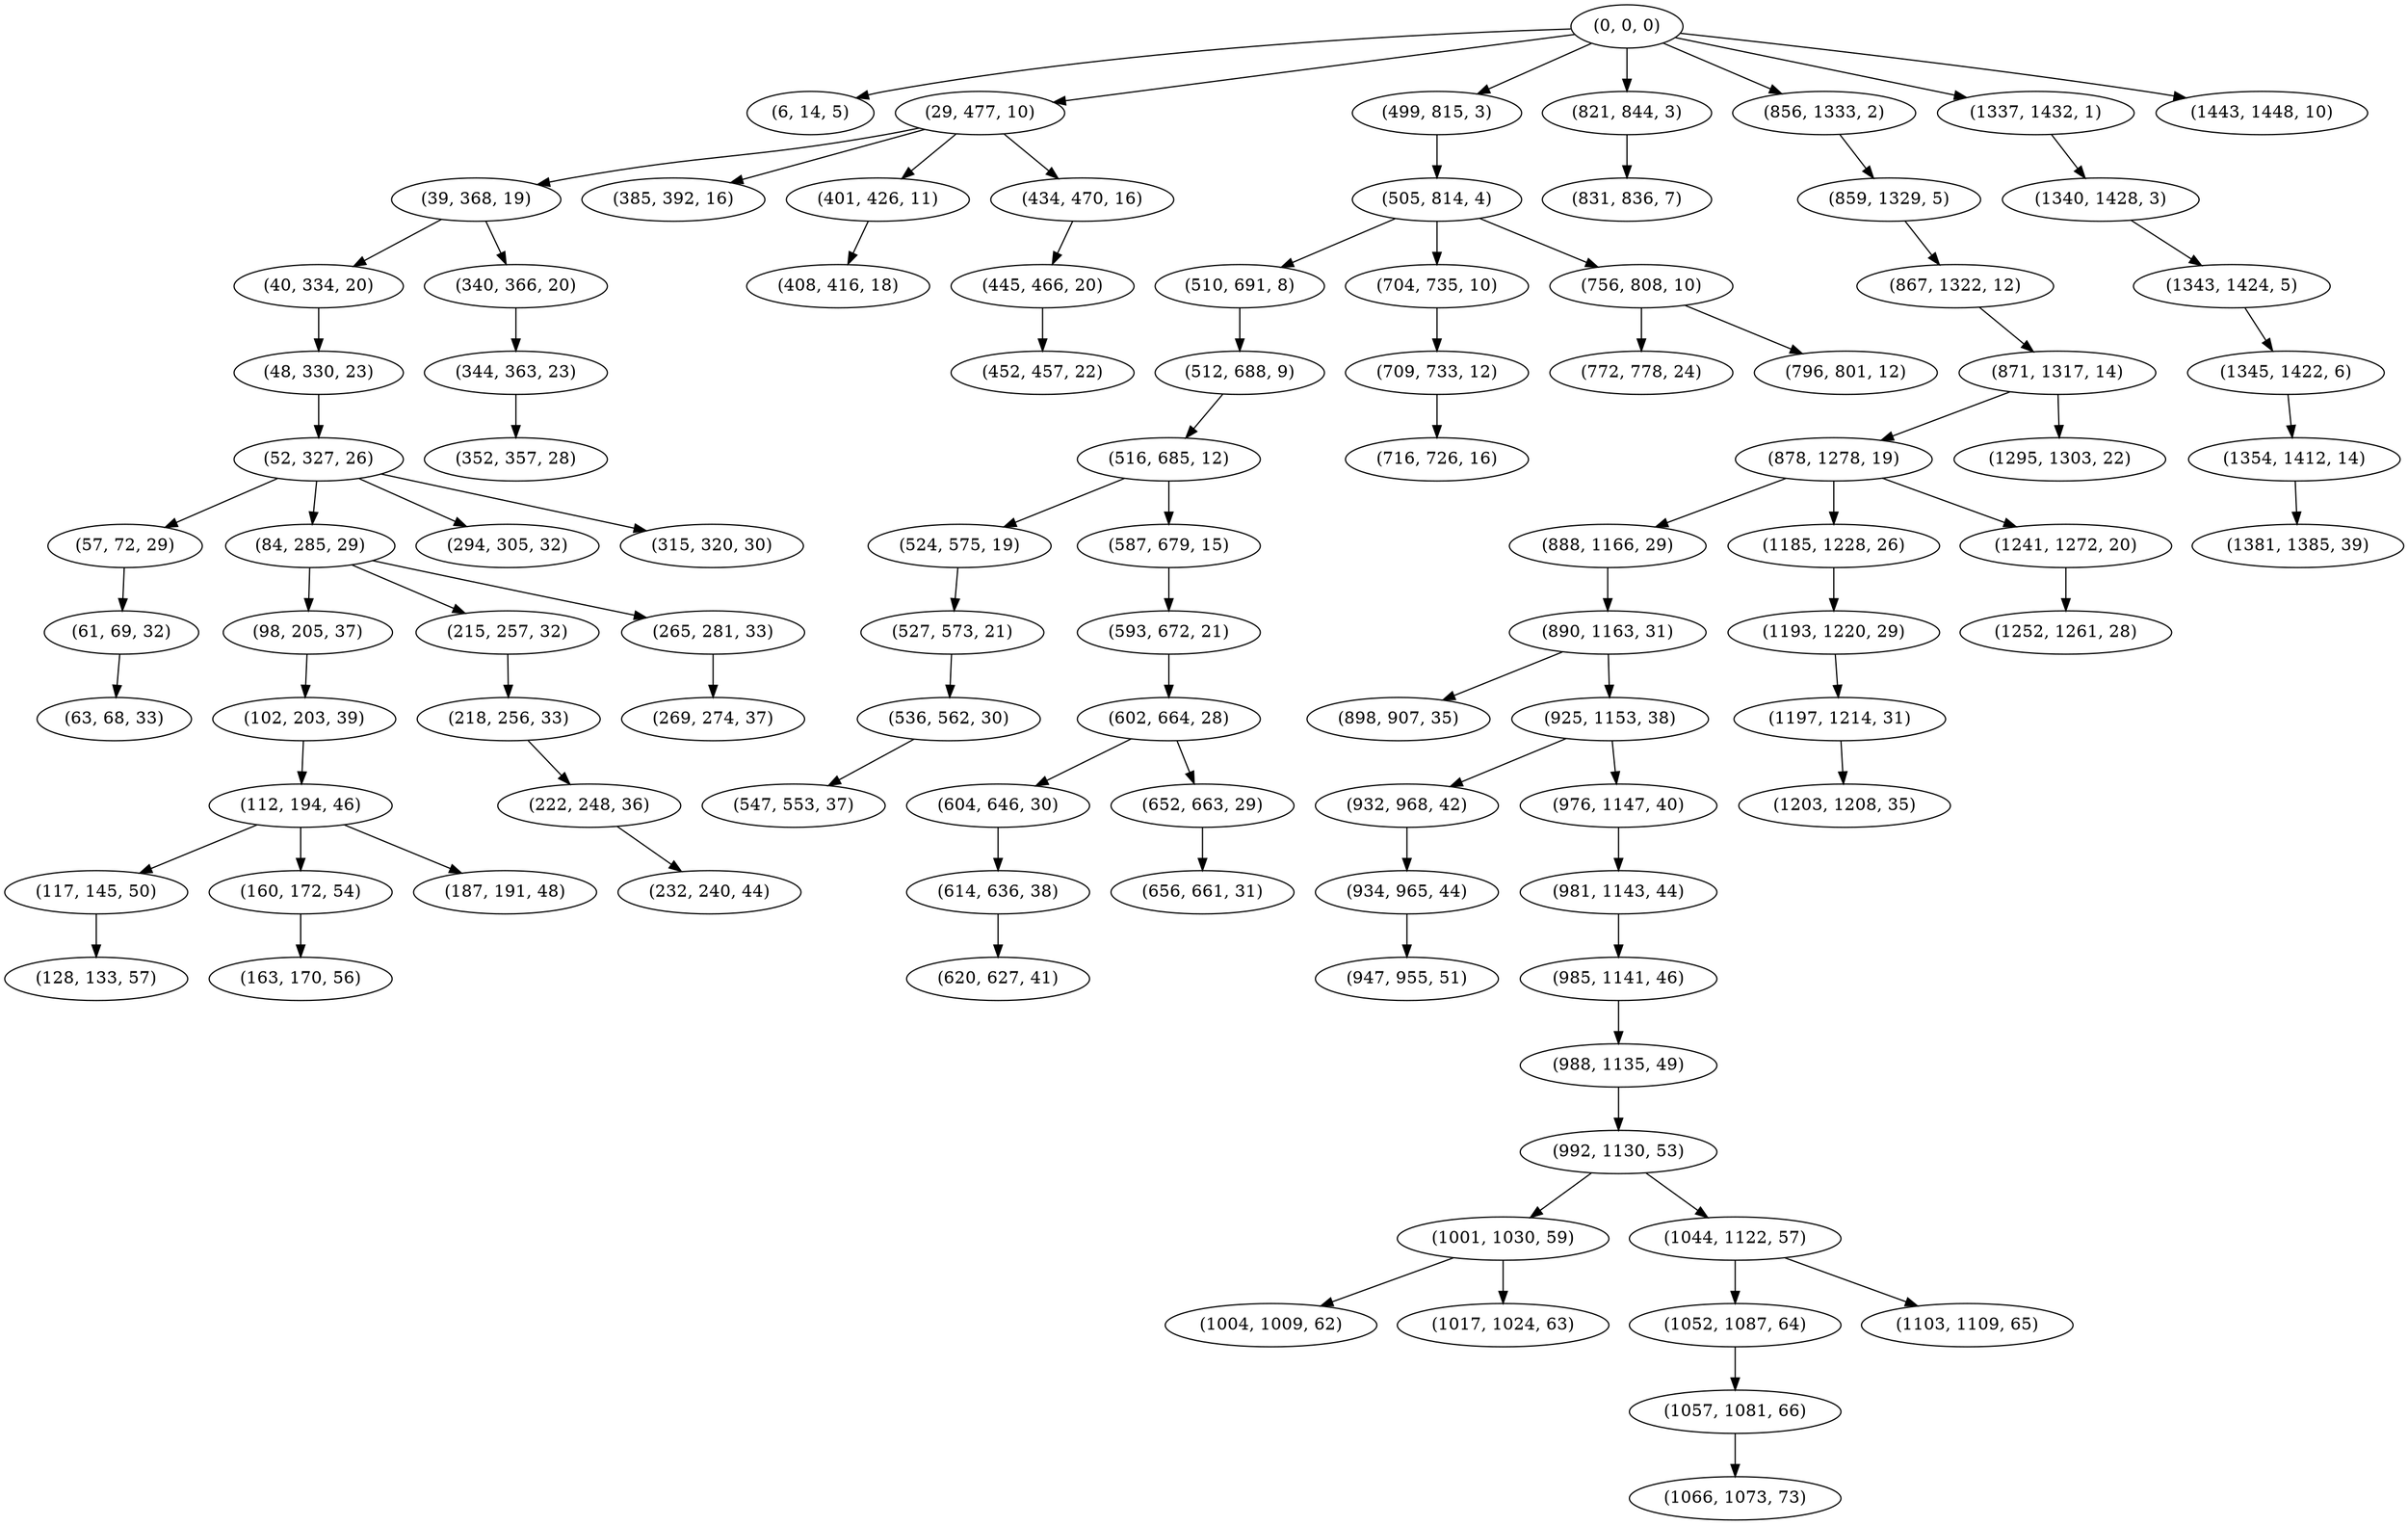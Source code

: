 digraph tree {
    "(0, 0, 0)";
    "(6, 14, 5)";
    "(29, 477, 10)";
    "(39, 368, 19)";
    "(40, 334, 20)";
    "(48, 330, 23)";
    "(52, 327, 26)";
    "(57, 72, 29)";
    "(61, 69, 32)";
    "(63, 68, 33)";
    "(84, 285, 29)";
    "(98, 205, 37)";
    "(102, 203, 39)";
    "(112, 194, 46)";
    "(117, 145, 50)";
    "(128, 133, 57)";
    "(160, 172, 54)";
    "(163, 170, 56)";
    "(187, 191, 48)";
    "(215, 257, 32)";
    "(218, 256, 33)";
    "(222, 248, 36)";
    "(232, 240, 44)";
    "(265, 281, 33)";
    "(269, 274, 37)";
    "(294, 305, 32)";
    "(315, 320, 30)";
    "(340, 366, 20)";
    "(344, 363, 23)";
    "(352, 357, 28)";
    "(385, 392, 16)";
    "(401, 426, 11)";
    "(408, 416, 18)";
    "(434, 470, 16)";
    "(445, 466, 20)";
    "(452, 457, 22)";
    "(499, 815, 3)";
    "(505, 814, 4)";
    "(510, 691, 8)";
    "(512, 688, 9)";
    "(516, 685, 12)";
    "(524, 575, 19)";
    "(527, 573, 21)";
    "(536, 562, 30)";
    "(547, 553, 37)";
    "(587, 679, 15)";
    "(593, 672, 21)";
    "(602, 664, 28)";
    "(604, 646, 30)";
    "(614, 636, 38)";
    "(620, 627, 41)";
    "(652, 663, 29)";
    "(656, 661, 31)";
    "(704, 735, 10)";
    "(709, 733, 12)";
    "(716, 726, 16)";
    "(756, 808, 10)";
    "(772, 778, 24)";
    "(796, 801, 12)";
    "(821, 844, 3)";
    "(831, 836, 7)";
    "(856, 1333, 2)";
    "(859, 1329, 5)";
    "(867, 1322, 12)";
    "(871, 1317, 14)";
    "(878, 1278, 19)";
    "(888, 1166, 29)";
    "(890, 1163, 31)";
    "(898, 907, 35)";
    "(925, 1153, 38)";
    "(932, 968, 42)";
    "(934, 965, 44)";
    "(947, 955, 51)";
    "(976, 1147, 40)";
    "(981, 1143, 44)";
    "(985, 1141, 46)";
    "(988, 1135, 49)";
    "(992, 1130, 53)";
    "(1001, 1030, 59)";
    "(1004, 1009, 62)";
    "(1017, 1024, 63)";
    "(1044, 1122, 57)";
    "(1052, 1087, 64)";
    "(1057, 1081, 66)";
    "(1066, 1073, 73)";
    "(1103, 1109, 65)";
    "(1185, 1228, 26)";
    "(1193, 1220, 29)";
    "(1197, 1214, 31)";
    "(1203, 1208, 35)";
    "(1241, 1272, 20)";
    "(1252, 1261, 28)";
    "(1295, 1303, 22)";
    "(1337, 1432, 1)";
    "(1340, 1428, 3)";
    "(1343, 1424, 5)";
    "(1345, 1422, 6)";
    "(1354, 1412, 14)";
    "(1381, 1385, 39)";
    "(1443, 1448, 10)";
    "(0, 0, 0)" -> "(6, 14, 5)";
    "(0, 0, 0)" -> "(29, 477, 10)";
    "(0, 0, 0)" -> "(499, 815, 3)";
    "(0, 0, 0)" -> "(821, 844, 3)";
    "(0, 0, 0)" -> "(856, 1333, 2)";
    "(0, 0, 0)" -> "(1337, 1432, 1)";
    "(0, 0, 0)" -> "(1443, 1448, 10)";
    "(29, 477, 10)" -> "(39, 368, 19)";
    "(29, 477, 10)" -> "(385, 392, 16)";
    "(29, 477, 10)" -> "(401, 426, 11)";
    "(29, 477, 10)" -> "(434, 470, 16)";
    "(39, 368, 19)" -> "(40, 334, 20)";
    "(39, 368, 19)" -> "(340, 366, 20)";
    "(40, 334, 20)" -> "(48, 330, 23)";
    "(48, 330, 23)" -> "(52, 327, 26)";
    "(52, 327, 26)" -> "(57, 72, 29)";
    "(52, 327, 26)" -> "(84, 285, 29)";
    "(52, 327, 26)" -> "(294, 305, 32)";
    "(52, 327, 26)" -> "(315, 320, 30)";
    "(57, 72, 29)" -> "(61, 69, 32)";
    "(61, 69, 32)" -> "(63, 68, 33)";
    "(84, 285, 29)" -> "(98, 205, 37)";
    "(84, 285, 29)" -> "(215, 257, 32)";
    "(84, 285, 29)" -> "(265, 281, 33)";
    "(98, 205, 37)" -> "(102, 203, 39)";
    "(102, 203, 39)" -> "(112, 194, 46)";
    "(112, 194, 46)" -> "(117, 145, 50)";
    "(112, 194, 46)" -> "(160, 172, 54)";
    "(112, 194, 46)" -> "(187, 191, 48)";
    "(117, 145, 50)" -> "(128, 133, 57)";
    "(160, 172, 54)" -> "(163, 170, 56)";
    "(215, 257, 32)" -> "(218, 256, 33)";
    "(218, 256, 33)" -> "(222, 248, 36)";
    "(222, 248, 36)" -> "(232, 240, 44)";
    "(265, 281, 33)" -> "(269, 274, 37)";
    "(340, 366, 20)" -> "(344, 363, 23)";
    "(344, 363, 23)" -> "(352, 357, 28)";
    "(401, 426, 11)" -> "(408, 416, 18)";
    "(434, 470, 16)" -> "(445, 466, 20)";
    "(445, 466, 20)" -> "(452, 457, 22)";
    "(499, 815, 3)" -> "(505, 814, 4)";
    "(505, 814, 4)" -> "(510, 691, 8)";
    "(505, 814, 4)" -> "(704, 735, 10)";
    "(505, 814, 4)" -> "(756, 808, 10)";
    "(510, 691, 8)" -> "(512, 688, 9)";
    "(512, 688, 9)" -> "(516, 685, 12)";
    "(516, 685, 12)" -> "(524, 575, 19)";
    "(516, 685, 12)" -> "(587, 679, 15)";
    "(524, 575, 19)" -> "(527, 573, 21)";
    "(527, 573, 21)" -> "(536, 562, 30)";
    "(536, 562, 30)" -> "(547, 553, 37)";
    "(587, 679, 15)" -> "(593, 672, 21)";
    "(593, 672, 21)" -> "(602, 664, 28)";
    "(602, 664, 28)" -> "(604, 646, 30)";
    "(602, 664, 28)" -> "(652, 663, 29)";
    "(604, 646, 30)" -> "(614, 636, 38)";
    "(614, 636, 38)" -> "(620, 627, 41)";
    "(652, 663, 29)" -> "(656, 661, 31)";
    "(704, 735, 10)" -> "(709, 733, 12)";
    "(709, 733, 12)" -> "(716, 726, 16)";
    "(756, 808, 10)" -> "(772, 778, 24)";
    "(756, 808, 10)" -> "(796, 801, 12)";
    "(821, 844, 3)" -> "(831, 836, 7)";
    "(856, 1333, 2)" -> "(859, 1329, 5)";
    "(859, 1329, 5)" -> "(867, 1322, 12)";
    "(867, 1322, 12)" -> "(871, 1317, 14)";
    "(871, 1317, 14)" -> "(878, 1278, 19)";
    "(871, 1317, 14)" -> "(1295, 1303, 22)";
    "(878, 1278, 19)" -> "(888, 1166, 29)";
    "(878, 1278, 19)" -> "(1185, 1228, 26)";
    "(878, 1278, 19)" -> "(1241, 1272, 20)";
    "(888, 1166, 29)" -> "(890, 1163, 31)";
    "(890, 1163, 31)" -> "(898, 907, 35)";
    "(890, 1163, 31)" -> "(925, 1153, 38)";
    "(925, 1153, 38)" -> "(932, 968, 42)";
    "(925, 1153, 38)" -> "(976, 1147, 40)";
    "(932, 968, 42)" -> "(934, 965, 44)";
    "(934, 965, 44)" -> "(947, 955, 51)";
    "(976, 1147, 40)" -> "(981, 1143, 44)";
    "(981, 1143, 44)" -> "(985, 1141, 46)";
    "(985, 1141, 46)" -> "(988, 1135, 49)";
    "(988, 1135, 49)" -> "(992, 1130, 53)";
    "(992, 1130, 53)" -> "(1001, 1030, 59)";
    "(992, 1130, 53)" -> "(1044, 1122, 57)";
    "(1001, 1030, 59)" -> "(1004, 1009, 62)";
    "(1001, 1030, 59)" -> "(1017, 1024, 63)";
    "(1044, 1122, 57)" -> "(1052, 1087, 64)";
    "(1044, 1122, 57)" -> "(1103, 1109, 65)";
    "(1052, 1087, 64)" -> "(1057, 1081, 66)";
    "(1057, 1081, 66)" -> "(1066, 1073, 73)";
    "(1185, 1228, 26)" -> "(1193, 1220, 29)";
    "(1193, 1220, 29)" -> "(1197, 1214, 31)";
    "(1197, 1214, 31)" -> "(1203, 1208, 35)";
    "(1241, 1272, 20)" -> "(1252, 1261, 28)";
    "(1337, 1432, 1)" -> "(1340, 1428, 3)";
    "(1340, 1428, 3)" -> "(1343, 1424, 5)";
    "(1343, 1424, 5)" -> "(1345, 1422, 6)";
    "(1345, 1422, 6)" -> "(1354, 1412, 14)";
    "(1354, 1412, 14)" -> "(1381, 1385, 39)";
}
